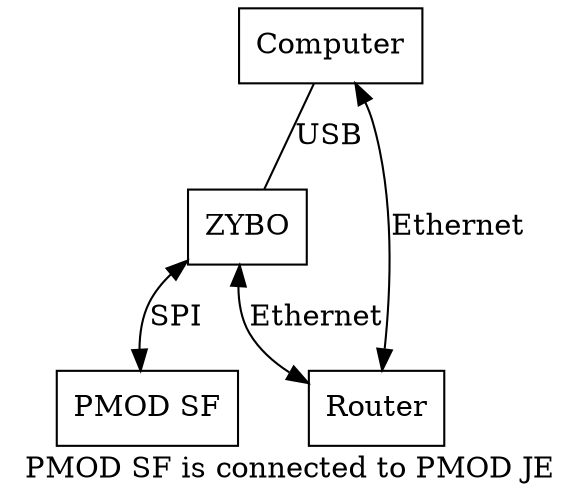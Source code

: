 strict digraph G {
        label="PMOD SF is connected to PMOD JE"
	Computer  [shape=box]
	ZYBO	  [shape=box]
	SPI_Flash [shape=box, label="PMOD SF"]
	Router    [shape=box]
	Computer -> ZYBO [arrowhead=none, label="USB"]
	Computer -> Router [dir=both, label="Ethernet"]
	ZYBO -> SPI_Flash [dir=both, label="SPI"]
	ZYBO -> Router [dir=both, label="Ethernet"]
}